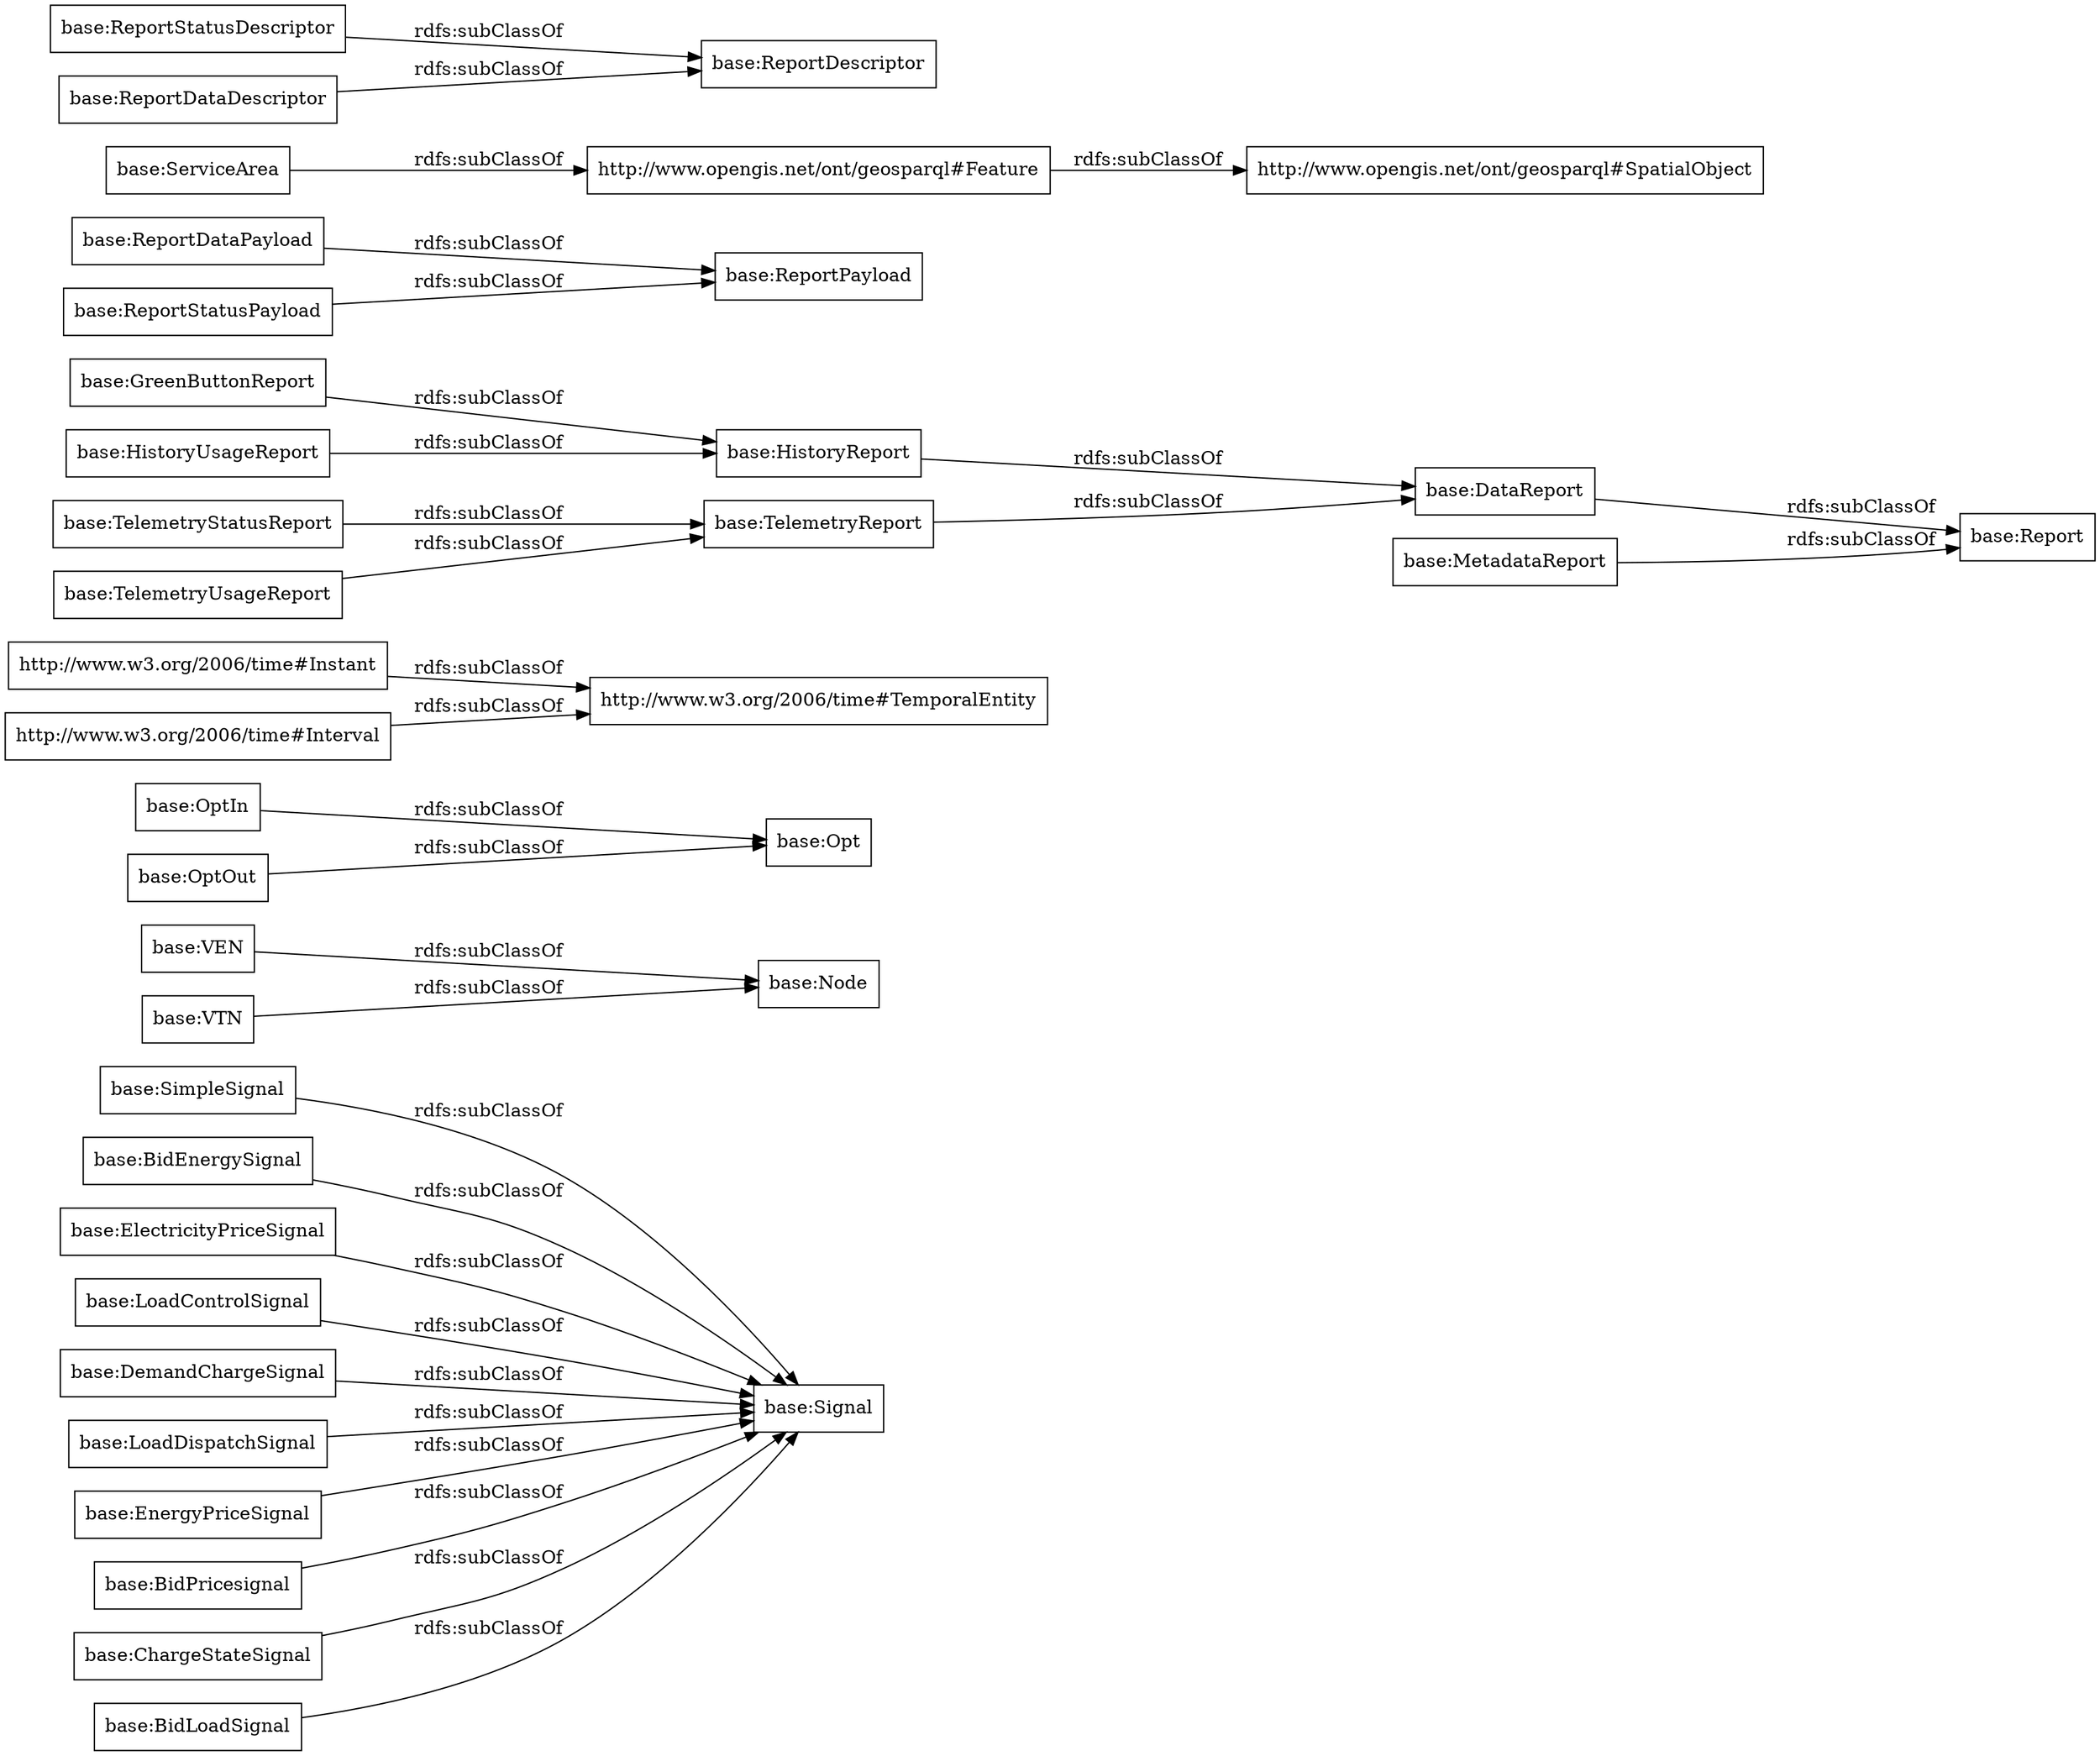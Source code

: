 digraph ar2dtool_diagram { 
rankdir=LR;
size="1000"
node [shape = rectangle, color="black"]; "base:SimpleSignal" "base:VEN" "base:Signal" "base:Opt" "http://www.w3.org/2006/time#Instant" "base:GreenButtonReport" "base:DataReport" "base:TelemetryUsageReport" "base:ReportDataPayload" "base:BidEnergySignal" "base:ReportStatusPayload" "base:ElectricityPriceSignal" "base:LoadControlSignal" "base:ServiceArea" "base:HistoryReport" "base:DemandChargeSignal" "base:ReportDescriptor" "base:ReportStatusDescriptor" "base:OptIn" "base:LoadDispatchSignal" "base:OptOut" "base:Node" "base:EnergyPriceSignal" "base:VTN" "base:TelemetryStatusReport" "http://www.opengis.net/ont/geosparql#SpatialObject" "base:BidPricesignal" "http://www.w3.org/2006/time#Interval" "base:ChargeStateSignal" "http://www.w3.org/2006/time#TemporalEntity" "base:TelemetryReport" "base:BidLoadSignal" "http://www.opengis.net/ont/geosparql#Feature" "base:ReportDataDescriptor" "base:ReportPayload" "base:MetadataReport" "base:HistoryUsageReport" "base:Report" ; /*classes style*/
	"base:HistoryUsageReport" -> "base:HistoryReport" [ label = "rdfs:subClassOf" ];
	"http://www.w3.org/2006/time#Instant" -> "http://www.w3.org/2006/time#TemporalEntity" [ label = "rdfs:subClassOf" ];
	"base:MetadataReport" -> "base:Report" [ label = "rdfs:subClassOf" ];
	"base:ElectricityPriceSignal" -> "base:Signal" [ label = "rdfs:subClassOf" ];
	"base:LoadDispatchSignal" -> "base:Signal" [ label = "rdfs:subClassOf" ];
	"http://www.opengis.net/ont/geosparql#Feature" -> "http://www.opengis.net/ont/geosparql#SpatialObject" [ label = "rdfs:subClassOf" ];
	"base:DataReport" -> "base:Report" [ label = "rdfs:subClassOf" ];
	"base:HistoryReport" -> "base:DataReport" [ label = "rdfs:subClassOf" ];
	"base:ReportDataDescriptor" -> "base:ReportDescriptor" [ label = "rdfs:subClassOf" ];
	"base:VEN" -> "base:Node" [ label = "rdfs:subClassOf" ];
	"base:TelemetryStatusReport" -> "base:TelemetryReport" [ label = "rdfs:subClassOf" ];
	"base:ReportStatusDescriptor" -> "base:ReportDescriptor" [ label = "rdfs:subClassOf" ];
	"base:LoadControlSignal" -> "base:Signal" [ label = "rdfs:subClassOf" ];
	"base:SimpleSignal" -> "base:Signal" [ label = "rdfs:subClassOf" ];
	"base:ReportDataPayload" -> "base:ReportPayload" [ label = "rdfs:subClassOf" ];
	"base:VTN" -> "base:Node" [ label = "rdfs:subClassOf" ];
	"base:EnergyPriceSignal" -> "base:Signal" [ label = "rdfs:subClassOf" ];
	"base:ChargeStateSignal" -> "base:Signal" [ label = "rdfs:subClassOf" ];
	"base:GreenButtonReport" -> "base:HistoryReport" [ label = "rdfs:subClassOf" ];
	"base:DemandChargeSignal" -> "base:Signal" [ label = "rdfs:subClassOf" ];
	"base:TelemetryReport" -> "base:DataReport" [ label = "rdfs:subClassOf" ];
	"base:ServiceArea" -> "http://www.opengis.net/ont/geosparql#Feature" [ label = "rdfs:subClassOf" ];
	"base:BidPricesignal" -> "base:Signal" [ label = "rdfs:subClassOf" ];
	"base:BidLoadSignal" -> "base:Signal" [ label = "rdfs:subClassOf" ];
	"http://www.w3.org/2006/time#Interval" -> "http://www.w3.org/2006/time#TemporalEntity" [ label = "rdfs:subClassOf" ];
	"base:OptOut" -> "base:Opt" [ label = "rdfs:subClassOf" ];
	"base:TelemetryUsageReport" -> "base:TelemetryReport" [ label = "rdfs:subClassOf" ];
	"base:OptIn" -> "base:Opt" [ label = "rdfs:subClassOf" ];
	"base:BidEnergySignal" -> "base:Signal" [ label = "rdfs:subClassOf" ];
	"base:ReportStatusPayload" -> "base:ReportPayload" [ label = "rdfs:subClassOf" ];

}
